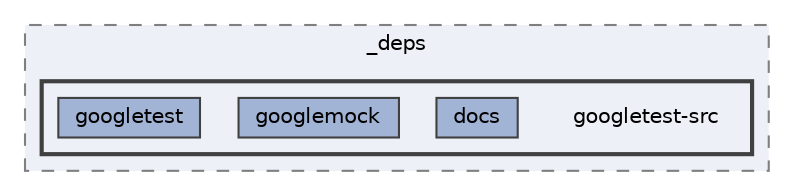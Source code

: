 digraph "/Users/yjack/GitHub/SimEvo/build/_deps/googletest-src"
{
 // LATEX_PDF_SIZE
  bgcolor="transparent";
  edge [fontname=Helvetica,fontsize=10,labelfontname=Helvetica,labelfontsize=10];
  node [fontname=Helvetica,fontsize=10,shape=box,height=0.2,width=0.4];
  compound=true
  subgraph clusterdir_a57a94e38c03835eed49274b75b0176d {
    graph [ bgcolor="#edf0f7", pencolor="grey50", label="_deps", fontname=Helvetica,fontsize=10 style="filled,dashed", URL="dir_a57a94e38c03835eed49274b75b0176d.html",tooltip=""]
  subgraph clusterdir_b8d6b26144d6312ab7a4ea26f9e69ccf {
    graph [ bgcolor="#edf0f7", pencolor="grey25", label="", fontname=Helvetica,fontsize=10 style="filled,bold", URL="dir_b8d6b26144d6312ab7a4ea26f9e69ccf.html",tooltip=""]
    dir_b8d6b26144d6312ab7a4ea26f9e69ccf [shape=plaintext, label="googletest-src"];
  dir_90d2fefc581f341cec183ba8d31b4dbd [label="docs", fillcolor="#a2b4d6", color="grey25", style="filled", URL="dir_90d2fefc581f341cec183ba8d31b4dbd.html",tooltip=""];
  dir_c5f655d618205cb28123d4e6a51ea001 [label="googlemock", fillcolor="#a2b4d6", color="grey25", style="filled", URL="dir_c5f655d618205cb28123d4e6a51ea001.html",tooltip=""];
  dir_001a0f336d1d0a6c17b1be78e41a6b36 [label="googletest", fillcolor="#a2b4d6", color="grey25", style="filled", URL="dir_001a0f336d1d0a6c17b1be78e41a6b36.html",tooltip=""];
  }
  }
}
